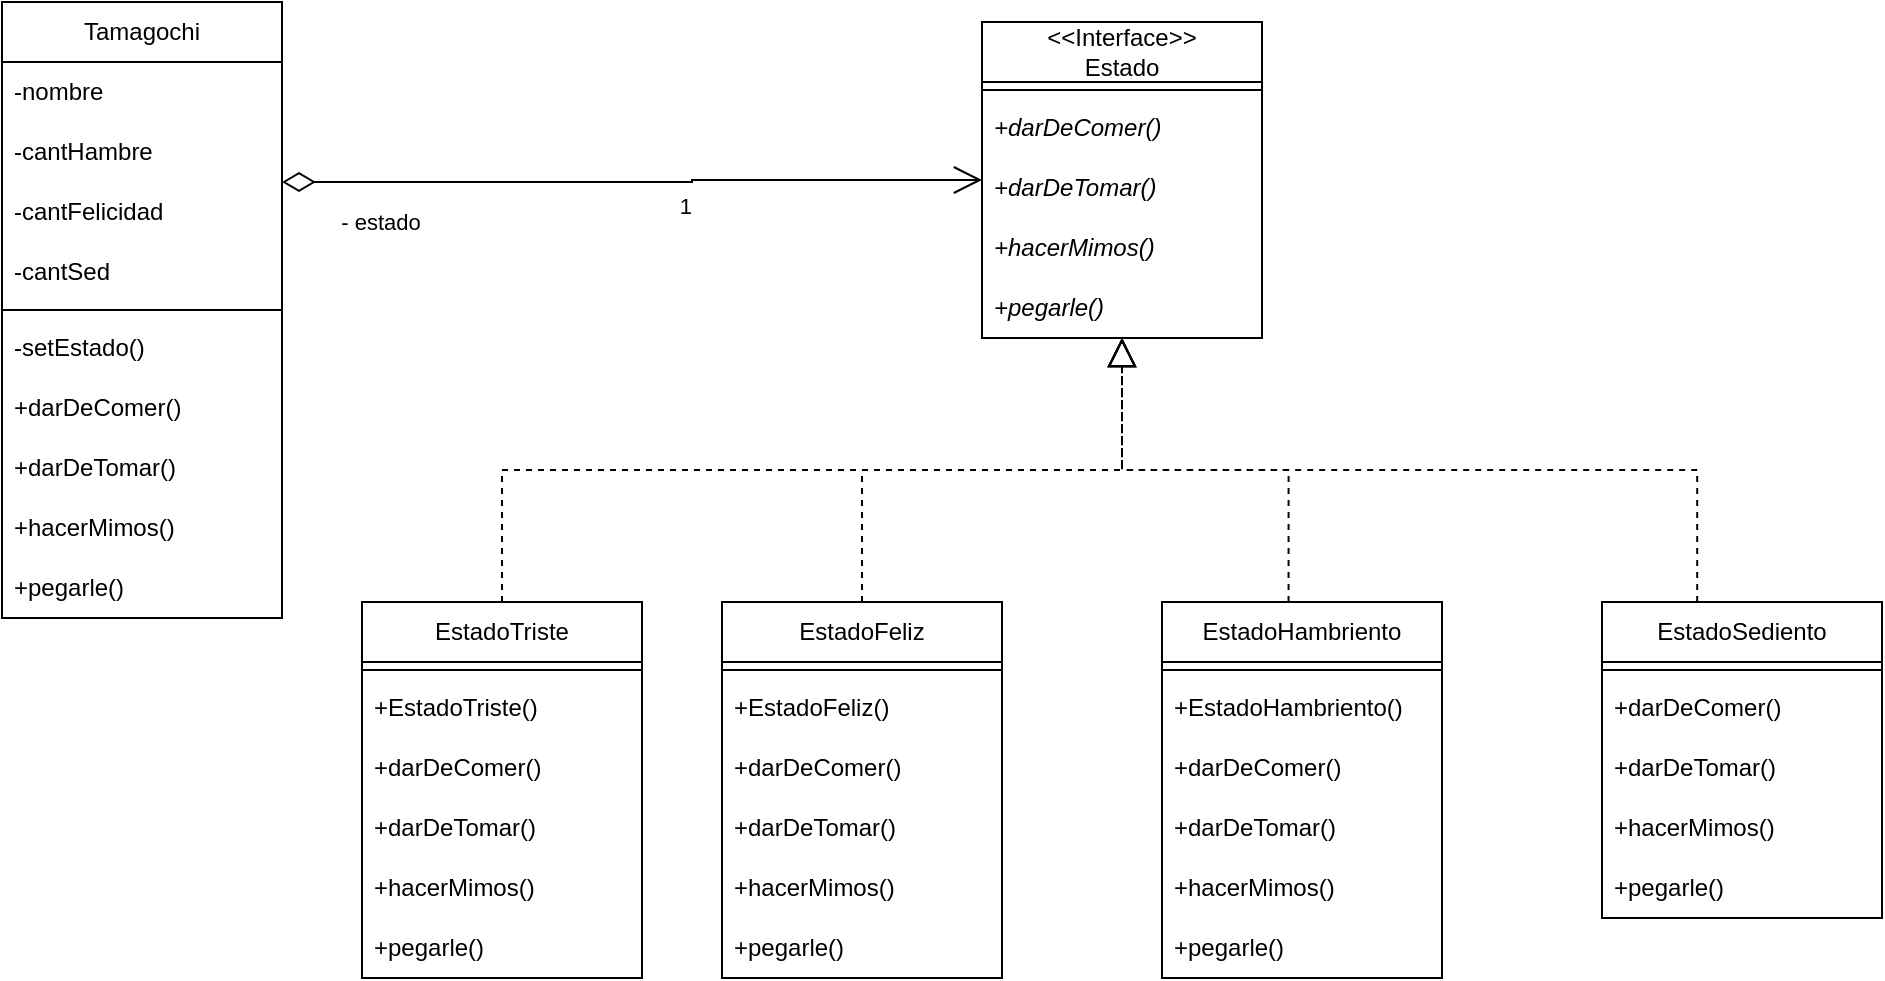 <mxfile version="24.4.6" type="device" pages="2">
  <diagram name="Page-1" id="bVdhCnrpjDWFNXXhfxfb">
    <mxGraphModel dx="1035" dy="551" grid="1" gridSize="10" guides="1" tooltips="1" connect="1" arrows="1" fold="1" page="1" pageScale="1" pageWidth="850" pageHeight="1100" math="0" shadow="0">
      <root>
        <mxCell id="0" />
        <mxCell id="1" parent="0" />
        <mxCell id="0UKZ5Wy3TwZcNnDCWIbI-1" value="&lt;div&gt;&amp;lt;&amp;lt;Interface&amp;gt;&amp;gt;&lt;/div&gt;Estado" style="swimlane;fontStyle=0;childLayout=stackLayout;horizontal=1;startSize=30;horizontalStack=0;resizeParent=1;resizeParentMax=0;resizeLast=0;collapsible=1;marginBottom=0;whiteSpace=wrap;html=1;" parent="1" vertex="1">
          <mxGeometry x="570" y="230" width="140" height="158" as="geometry" />
        </mxCell>
        <mxCell id="0UKZ5Wy3TwZcNnDCWIbI-15" value="" style="line;strokeWidth=1;fillColor=none;align=left;verticalAlign=middle;spacingTop=-1;spacingLeft=3;spacingRight=3;rotatable=0;labelPosition=right;points=[];portConstraint=eastwest;strokeColor=inherit;" parent="0UKZ5Wy3TwZcNnDCWIbI-1" vertex="1">
          <mxGeometry y="30" width="140" height="8" as="geometry" />
        </mxCell>
        <mxCell id="0UKZ5Wy3TwZcNnDCWIbI-18" value="&lt;i&gt;+darDeComer()&lt;/i&gt;" style="text;strokeColor=none;fillColor=none;align=left;verticalAlign=middle;spacingLeft=4;spacingRight=4;overflow=hidden;points=[[0,0.5],[1,0.5]];portConstraint=eastwest;rotatable=0;whiteSpace=wrap;html=1;" parent="0UKZ5Wy3TwZcNnDCWIbI-1" vertex="1">
          <mxGeometry y="38" width="140" height="30" as="geometry" />
        </mxCell>
        <mxCell id="0UKZ5Wy3TwZcNnDCWIbI-21" value="&lt;i&gt;+darDeTomar()&lt;/i&gt;" style="text;strokeColor=none;fillColor=none;align=left;verticalAlign=middle;spacingLeft=4;spacingRight=4;overflow=hidden;points=[[0,0.5],[1,0.5]];portConstraint=eastwest;rotatable=0;whiteSpace=wrap;html=1;" parent="0UKZ5Wy3TwZcNnDCWIbI-1" vertex="1">
          <mxGeometry y="68" width="140" height="30" as="geometry" />
        </mxCell>
        <mxCell id="0UKZ5Wy3TwZcNnDCWIbI-24" value="&lt;i&gt;+hacerMimos()&lt;/i&gt;" style="text;strokeColor=none;fillColor=none;align=left;verticalAlign=middle;spacingLeft=4;spacingRight=4;overflow=hidden;points=[[0,0.5],[1,0.5]];portConstraint=eastwest;rotatable=0;whiteSpace=wrap;html=1;" parent="0UKZ5Wy3TwZcNnDCWIbI-1" vertex="1">
          <mxGeometry y="98" width="140" height="30" as="geometry" />
        </mxCell>
        <mxCell id="0UKZ5Wy3TwZcNnDCWIbI-4" value="&lt;i&gt;+pegarle()&lt;/i&gt;" style="text;strokeColor=none;fillColor=none;align=left;verticalAlign=middle;spacingLeft=4;spacingRight=4;overflow=hidden;points=[[0,0.5],[1,0.5]];portConstraint=eastwest;rotatable=0;whiteSpace=wrap;html=1;" parent="0UKZ5Wy3TwZcNnDCWIbI-1" vertex="1">
          <mxGeometry y="128" width="140" height="30" as="geometry" />
        </mxCell>
        <mxCell id="0UKZ5Wy3TwZcNnDCWIbI-5" value="Tamagochi" style="swimlane;fontStyle=0;childLayout=stackLayout;horizontal=1;startSize=30;horizontalStack=0;resizeParent=1;resizeParentMax=0;resizeLast=0;collapsible=1;marginBottom=0;whiteSpace=wrap;html=1;" parent="1" vertex="1">
          <mxGeometry x="80" y="220" width="140" height="308" as="geometry" />
        </mxCell>
        <mxCell id="0UKZ5Wy3TwZcNnDCWIbI-6" value="-nombre" style="text;strokeColor=none;fillColor=none;align=left;verticalAlign=middle;spacingLeft=4;spacingRight=4;overflow=hidden;points=[[0,0.5],[1,0.5]];portConstraint=eastwest;rotatable=0;whiteSpace=wrap;html=1;" parent="0UKZ5Wy3TwZcNnDCWIbI-5" vertex="1">
          <mxGeometry y="30" width="140" height="30" as="geometry" />
        </mxCell>
        <mxCell id="0UKZ5Wy3TwZcNnDCWIbI-68" value="-cantHambre" style="text;strokeColor=none;fillColor=none;align=left;verticalAlign=middle;spacingLeft=4;spacingRight=4;overflow=hidden;points=[[0,0.5],[1,0.5]];portConstraint=eastwest;rotatable=0;whiteSpace=wrap;html=1;" parent="0UKZ5Wy3TwZcNnDCWIbI-5" vertex="1">
          <mxGeometry y="60" width="140" height="30" as="geometry" />
        </mxCell>
        <mxCell id="0UKZ5Wy3TwZcNnDCWIbI-69" value="-cantFelicidad" style="text;strokeColor=none;fillColor=none;align=left;verticalAlign=middle;spacingLeft=4;spacingRight=4;overflow=hidden;points=[[0,0.5],[1,0.5]];portConstraint=eastwest;rotatable=0;whiteSpace=wrap;html=1;" parent="0UKZ5Wy3TwZcNnDCWIbI-5" vertex="1">
          <mxGeometry y="90" width="140" height="30" as="geometry" />
        </mxCell>
        <mxCell id="0UKZ5Wy3TwZcNnDCWIbI-67" value="-cantSed" style="text;strokeColor=none;fillColor=none;align=left;verticalAlign=middle;spacingLeft=4;spacingRight=4;overflow=hidden;points=[[0,0.5],[1,0.5]];portConstraint=eastwest;rotatable=0;whiteSpace=wrap;html=1;" parent="0UKZ5Wy3TwZcNnDCWIbI-5" vertex="1">
          <mxGeometry y="120" width="140" height="30" as="geometry" />
        </mxCell>
        <mxCell id="0UKZ5Wy3TwZcNnDCWIbI-66" value="" style="line;strokeWidth=1;fillColor=none;align=left;verticalAlign=middle;spacingTop=-1;spacingLeft=3;spacingRight=3;rotatable=0;labelPosition=right;points=[];portConstraint=eastwest;strokeColor=inherit;" parent="0UKZ5Wy3TwZcNnDCWIbI-5" vertex="1">
          <mxGeometry y="150" width="140" height="8" as="geometry" />
        </mxCell>
        <mxCell id="VSxVPbPDeKIeRkTLkw7z-45" value="&lt;span style=&quot;text-align: center;&quot;&gt;-setEstado()&lt;/span&gt;" style="text;strokeColor=none;fillColor=none;align=left;verticalAlign=middle;spacingLeft=4;spacingRight=4;overflow=hidden;points=[[0,0.5],[1,0.5]];portConstraint=eastwest;rotatable=0;whiteSpace=wrap;html=1;" parent="0UKZ5Wy3TwZcNnDCWIbI-5" vertex="1">
          <mxGeometry y="158" width="140" height="30" as="geometry" />
        </mxCell>
        <mxCell id="0UKZ5Wy3TwZcNnDCWIbI-62" value="+darDeComer()" style="text;strokeColor=none;fillColor=none;align=left;verticalAlign=middle;spacingLeft=4;spacingRight=4;overflow=hidden;points=[[0,0.5],[1,0.5]];portConstraint=eastwest;rotatable=0;whiteSpace=wrap;html=1;" parent="0UKZ5Wy3TwZcNnDCWIbI-5" vertex="1">
          <mxGeometry y="188" width="140" height="30" as="geometry" />
        </mxCell>
        <mxCell id="0UKZ5Wy3TwZcNnDCWIbI-63" value="+darDeTomar()" style="text;strokeColor=none;fillColor=none;align=left;verticalAlign=middle;spacingLeft=4;spacingRight=4;overflow=hidden;points=[[0,0.5],[1,0.5]];portConstraint=eastwest;rotatable=0;whiteSpace=wrap;html=1;" parent="0UKZ5Wy3TwZcNnDCWIbI-5" vertex="1">
          <mxGeometry y="218" width="140" height="30" as="geometry" />
        </mxCell>
        <mxCell id="0UKZ5Wy3TwZcNnDCWIbI-64" value="+hacerMimos()" style="text;strokeColor=none;fillColor=none;align=left;verticalAlign=middle;spacingLeft=4;spacingRight=4;overflow=hidden;points=[[0,0.5],[1,0.5]];portConstraint=eastwest;rotatable=0;whiteSpace=wrap;html=1;" parent="0UKZ5Wy3TwZcNnDCWIbI-5" vertex="1">
          <mxGeometry y="248" width="140" height="30" as="geometry" />
        </mxCell>
        <mxCell id="0UKZ5Wy3TwZcNnDCWIbI-65" value="+pegarle()" style="text;strokeColor=none;fillColor=none;align=left;verticalAlign=middle;spacingLeft=4;spacingRight=4;overflow=hidden;points=[[0,0.5],[1,0.5]];portConstraint=eastwest;rotatable=0;whiteSpace=wrap;html=1;" parent="0UKZ5Wy3TwZcNnDCWIbI-5" vertex="1">
          <mxGeometry y="278" width="140" height="30" as="geometry" />
        </mxCell>
        <mxCell id="0UKZ5Wy3TwZcNnDCWIbI-9" value="- estado" style="endArrow=open;html=1;endSize=12;startArrow=diamondThin;startSize=14;startFill=0;edgeStyle=orthogonalEdgeStyle;rounded=0;" parent="1" source="0UKZ5Wy3TwZcNnDCWIbI-5" target="0UKZ5Wy3TwZcNnDCWIbI-1" edge="1">
          <mxGeometry x="-0.725" y="-20" relative="1" as="geometry">
            <mxPoint x="310.0" y="310.0" as="sourcePoint" />
            <mxPoint x="490" y="330" as="targetPoint" />
            <Array as="points">
              <mxPoint x="425" y="310" />
              <mxPoint x="425" y="309" />
            </Array>
            <mxPoint as="offset" />
          </mxGeometry>
        </mxCell>
        <mxCell id="0UKZ5Wy3TwZcNnDCWIbI-11" value="1" style="edgeLabel;resizable=0;html=1;align=right;verticalAlign=top;" parent="0UKZ5Wy3TwZcNnDCWIbI-9" connectable="0" vertex="1">
          <mxGeometry x="1" relative="1" as="geometry">
            <mxPoint x="-145" as="offset" />
          </mxGeometry>
        </mxCell>
        <mxCell id="0UKZ5Wy3TwZcNnDCWIbI-25" value="&lt;div&gt;&lt;span style=&quot;background-color: initial;&quot;&gt;EstadoTriste&lt;/span&gt;&lt;br&gt;&lt;/div&gt;" style="swimlane;fontStyle=0;childLayout=stackLayout;horizontal=1;startSize=30;horizontalStack=0;resizeParent=1;resizeParentMax=0;resizeLast=0;collapsible=1;marginBottom=0;whiteSpace=wrap;html=1;" parent="1" vertex="1">
          <mxGeometry x="260" y="520" width="140" height="188" as="geometry" />
        </mxCell>
        <mxCell id="0UKZ5Wy3TwZcNnDCWIbI-26" value="" style="line;strokeWidth=1;fillColor=none;align=left;verticalAlign=middle;spacingTop=-1;spacingLeft=3;spacingRight=3;rotatable=0;labelPosition=right;points=[];portConstraint=eastwest;strokeColor=inherit;" parent="0UKZ5Wy3TwZcNnDCWIbI-25" vertex="1">
          <mxGeometry y="30" width="140" height="8" as="geometry" />
        </mxCell>
        <mxCell id="VSxVPbPDeKIeRkTLkw7z-44" value="&lt;span style=&quot;text-align: center;&quot;&gt;+EstadoTriste()&lt;/span&gt;" style="text;strokeColor=none;fillColor=none;align=left;verticalAlign=middle;spacingLeft=4;spacingRight=4;overflow=hidden;points=[[0,0.5],[1,0.5]];portConstraint=eastwest;rotatable=0;whiteSpace=wrap;html=1;" parent="0UKZ5Wy3TwZcNnDCWIbI-25" vertex="1">
          <mxGeometry y="38" width="140" height="30" as="geometry" />
        </mxCell>
        <mxCell id="0UKZ5Wy3TwZcNnDCWIbI-27" value="+darDeComer()" style="text;strokeColor=none;fillColor=none;align=left;verticalAlign=middle;spacingLeft=4;spacingRight=4;overflow=hidden;points=[[0,0.5],[1,0.5]];portConstraint=eastwest;rotatable=0;whiteSpace=wrap;html=1;" parent="0UKZ5Wy3TwZcNnDCWIbI-25" vertex="1">
          <mxGeometry y="68" width="140" height="30" as="geometry" />
        </mxCell>
        <mxCell id="0UKZ5Wy3TwZcNnDCWIbI-28" value="+darDeTomar()" style="text;strokeColor=none;fillColor=none;align=left;verticalAlign=middle;spacingLeft=4;spacingRight=4;overflow=hidden;points=[[0,0.5],[1,0.5]];portConstraint=eastwest;rotatable=0;whiteSpace=wrap;html=1;" parent="0UKZ5Wy3TwZcNnDCWIbI-25" vertex="1">
          <mxGeometry y="98" width="140" height="30" as="geometry" />
        </mxCell>
        <mxCell id="0UKZ5Wy3TwZcNnDCWIbI-29" value="+hacerMimos()" style="text;strokeColor=none;fillColor=none;align=left;verticalAlign=middle;spacingLeft=4;spacingRight=4;overflow=hidden;points=[[0,0.5],[1,0.5]];portConstraint=eastwest;rotatable=0;whiteSpace=wrap;html=1;" parent="0UKZ5Wy3TwZcNnDCWIbI-25" vertex="1">
          <mxGeometry y="128" width="140" height="30" as="geometry" />
        </mxCell>
        <mxCell id="0UKZ5Wy3TwZcNnDCWIbI-30" value="+pegarle()" style="text;strokeColor=none;fillColor=none;align=left;verticalAlign=middle;spacingLeft=4;spacingRight=4;overflow=hidden;points=[[0,0.5],[1,0.5]];portConstraint=eastwest;rotatable=0;whiteSpace=wrap;html=1;" parent="0UKZ5Wy3TwZcNnDCWIbI-25" vertex="1">
          <mxGeometry y="158" width="140" height="30" as="geometry" />
        </mxCell>
        <mxCell id="0UKZ5Wy3TwZcNnDCWIbI-31" value="&lt;div&gt;&lt;span style=&quot;background-color: initial;&quot;&gt;EstadoFeliz&lt;/span&gt;&lt;br&gt;&lt;/div&gt;" style="swimlane;fontStyle=0;childLayout=stackLayout;horizontal=1;startSize=30;horizontalStack=0;resizeParent=1;resizeParentMax=0;resizeLast=0;collapsible=1;marginBottom=0;whiteSpace=wrap;html=1;" parent="1" vertex="1">
          <mxGeometry x="440" y="520" width="140" height="188" as="geometry" />
        </mxCell>
        <mxCell id="0UKZ5Wy3TwZcNnDCWIbI-32" value="" style="line;strokeWidth=1;fillColor=none;align=left;verticalAlign=middle;spacingTop=-1;spacingLeft=3;spacingRight=3;rotatable=0;labelPosition=right;points=[];portConstraint=eastwest;strokeColor=inherit;" parent="0UKZ5Wy3TwZcNnDCWIbI-31" vertex="1">
          <mxGeometry y="30" width="140" height="8" as="geometry" />
        </mxCell>
        <mxCell id="VSxVPbPDeKIeRkTLkw7z-46" value="&lt;span style=&quot;text-align: center;&quot;&gt;+EstadoFeliz()&lt;/span&gt;" style="text;strokeColor=none;fillColor=none;align=left;verticalAlign=middle;spacingLeft=4;spacingRight=4;overflow=hidden;points=[[0,0.5],[1,0.5]];portConstraint=eastwest;rotatable=0;whiteSpace=wrap;html=1;" parent="0UKZ5Wy3TwZcNnDCWIbI-31" vertex="1">
          <mxGeometry y="38" width="140" height="30" as="geometry" />
        </mxCell>
        <mxCell id="0UKZ5Wy3TwZcNnDCWIbI-33" value="+darDeComer()" style="text;strokeColor=none;fillColor=none;align=left;verticalAlign=middle;spacingLeft=4;spacingRight=4;overflow=hidden;points=[[0,0.5],[1,0.5]];portConstraint=eastwest;rotatable=0;whiteSpace=wrap;html=1;" parent="0UKZ5Wy3TwZcNnDCWIbI-31" vertex="1">
          <mxGeometry y="68" width="140" height="30" as="geometry" />
        </mxCell>
        <mxCell id="0UKZ5Wy3TwZcNnDCWIbI-34" value="+darDeTomar()" style="text;strokeColor=none;fillColor=none;align=left;verticalAlign=middle;spacingLeft=4;spacingRight=4;overflow=hidden;points=[[0,0.5],[1,0.5]];portConstraint=eastwest;rotatable=0;whiteSpace=wrap;html=1;" parent="0UKZ5Wy3TwZcNnDCWIbI-31" vertex="1">
          <mxGeometry y="98" width="140" height="30" as="geometry" />
        </mxCell>
        <mxCell id="0UKZ5Wy3TwZcNnDCWIbI-35" value="+hacerMimos()" style="text;strokeColor=none;fillColor=none;align=left;verticalAlign=middle;spacingLeft=4;spacingRight=4;overflow=hidden;points=[[0,0.5],[1,0.5]];portConstraint=eastwest;rotatable=0;whiteSpace=wrap;html=1;" parent="0UKZ5Wy3TwZcNnDCWIbI-31" vertex="1">
          <mxGeometry y="128" width="140" height="30" as="geometry" />
        </mxCell>
        <mxCell id="0UKZ5Wy3TwZcNnDCWIbI-36" value="+pegarle()" style="text;strokeColor=none;fillColor=none;align=left;verticalAlign=middle;spacingLeft=4;spacingRight=4;overflow=hidden;points=[[0,0.5],[1,0.5]];portConstraint=eastwest;rotatable=0;whiteSpace=wrap;html=1;" parent="0UKZ5Wy3TwZcNnDCWIbI-31" vertex="1">
          <mxGeometry y="158" width="140" height="30" as="geometry" />
        </mxCell>
        <mxCell id="0UKZ5Wy3TwZcNnDCWIbI-37" value="&lt;div&gt;&lt;span style=&quot;background-color: initial;&quot;&gt;EstadoHambriento&lt;/span&gt;&lt;/div&gt;" style="swimlane;fontStyle=0;childLayout=stackLayout;horizontal=1;startSize=30;horizontalStack=0;resizeParent=1;resizeParentMax=0;resizeLast=0;collapsible=1;marginBottom=0;whiteSpace=wrap;html=1;" parent="1" vertex="1">
          <mxGeometry x="660" y="520" width="140" height="188" as="geometry" />
        </mxCell>
        <mxCell id="0UKZ5Wy3TwZcNnDCWIbI-38" value="" style="line;strokeWidth=1;fillColor=none;align=left;verticalAlign=middle;spacingTop=-1;spacingLeft=3;spacingRight=3;rotatable=0;labelPosition=right;points=[];portConstraint=eastwest;strokeColor=inherit;" parent="0UKZ5Wy3TwZcNnDCWIbI-37" vertex="1">
          <mxGeometry y="30" width="140" height="8" as="geometry" />
        </mxCell>
        <mxCell id="VSxVPbPDeKIeRkTLkw7z-47" value="&lt;span style=&quot;text-align: center;&quot;&gt;+EstadoHambriento()&lt;/span&gt;" style="text;strokeColor=none;fillColor=none;align=left;verticalAlign=middle;spacingLeft=4;spacingRight=4;overflow=hidden;points=[[0,0.5],[1,0.5]];portConstraint=eastwest;rotatable=0;whiteSpace=wrap;html=1;" parent="0UKZ5Wy3TwZcNnDCWIbI-37" vertex="1">
          <mxGeometry y="38" width="140" height="30" as="geometry" />
        </mxCell>
        <mxCell id="0UKZ5Wy3TwZcNnDCWIbI-39" value="+darDeComer()" style="text;strokeColor=none;fillColor=none;align=left;verticalAlign=middle;spacingLeft=4;spacingRight=4;overflow=hidden;points=[[0,0.5],[1,0.5]];portConstraint=eastwest;rotatable=0;whiteSpace=wrap;html=1;" parent="0UKZ5Wy3TwZcNnDCWIbI-37" vertex="1">
          <mxGeometry y="68" width="140" height="30" as="geometry" />
        </mxCell>
        <mxCell id="0UKZ5Wy3TwZcNnDCWIbI-40" value="+darDeTomar()" style="text;strokeColor=none;fillColor=none;align=left;verticalAlign=middle;spacingLeft=4;spacingRight=4;overflow=hidden;points=[[0,0.5],[1,0.5]];portConstraint=eastwest;rotatable=0;whiteSpace=wrap;html=1;" parent="0UKZ5Wy3TwZcNnDCWIbI-37" vertex="1">
          <mxGeometry y="98" width="140" height="30" as="geometry" />
        </mxCell>
        <mxCell id="0UKZ5Wy3TwZcNnDCWIbI-41" value="+hacerMimos()" style="text;strokeColor=none;fillColor=none;align=left;verticalAlign=middle;spacingLeft=4;spacingRight=4;overflow=hidden;points=[[0,0.5],[1,0.5]];portConstraint=eastwest;rotatable=0;whiteSpace=wrap;html=1;" parent="0UKZ5Wy3TwZcNnDCWIbI-37" vertex="1">
          <mxGeometry y="128" width="140" height="30" as="geometry" />
        </mxCell>
        <mxCell id="0UKZ5Wy3TwZcNnDCWIbI-42" value="+pegarle()" style="text;strokeColor=none;fillColor=none;align=left;verticalAlign=middle;spacingLeft=4;spacingRight=4;overflow=hidden;points=[[0,0.5],[1,0.5]];portConstraint=eastwest;rotatable=0;whiteSpace=wrap;html=1;" parent="0UKZ5Wy3TwZcNnDCWIbI-37" vertex="1">
          <mxGeometry y="158" width="140" height="30" as="geometry" />
        </mxCell>
        <mxCell id="0UKZ5Wy3TwZcNnDCWIbI-43" value="&lt;div&gt;&lt;span style=&quot;background-color: initial;&quot;&gt;EstadoSediento&lt;/span&gt;&lt;/div&gt;" style="swimlane;fontStyle=0;childLayout=stackLayout;horizontal=1;startSize=30;horizontalStack=0;resizeParent=1;resizeParentMax=0;resizeLast=0;collapsible=1;marginBottom=0;whiteSpace=wrap;html=1;" parent="1" vertex="1">
          <mxGeometry x="880" y="520" width="140" height="158" as="geometry" />
        </mxCell>
        <mxCell id="0UKZ5Wy3TwZcNnDCWIbI-44" value="" style="line;strokeWidth=1;fillColor=none;align=left;verticalAlign=middle;spacingTop=-1;spacingLeft=3;spacingRight=3;rotatable=0;labelPosition=right;points=[];portConstraint=eastwest;strokeColor=inherit;" parent="0UKZ5Wy3TwZcNnDCWIbI-43" vertex="1">
          <mxGeometry y="30" width="140" height="8" as="geometry" />
        </mxCell>
        <mxCell id="0UKZ5Wy3TwZcNnDCWIbI-45" value="+darDeComer()" style="text;strokeColor=none;fillColor=none;align=left;verticalAlign=middle;spacingLeft=4;spacingRight=4;overflow=hidden;points=[[0,0.5],[1,0.5]];portConstraint=eastwest;rotatable=0;whiteSpace=wrap;html=1;" parent="0UKZ5Wy3TwZcNnDCWIbI-43" vertex="1">
          <mxGeometry y="38" width="140" height="30" as="geometry" />
        </mxCell>
        <mxCell id="0UKZ5Wy3TwZcNnDCWIbI-46" value="+darDeTomar()" style="text;strokeColor=none;fillColor=none;align=left;verticalAlign=middle;spacingLeft=4;spacingRight=4;overflow=hidden;points=[[0,0.5],[1,0.5]];portConstraint=eastwest;rotatable=0;whiteSpace=wrap;html=1;" parent="0UKZ5Wy3TwZcNnDCWIbI-43" vertex="1">
          <mxGeometry y="68" width="140" height="30" as="geometry" />
        </mxCell>
        <mxCell id="0UKZ5Wy3TwZcNnDCWIbI-47" value="+hacerMimos()" style="text;strokeColor=none;fillColor=none;align=left;verticalAlign=middle;spacingLeft=4;spacingRight=4;overflow=hidden;points=[[0,0.5],[1,0.5]];portConstraint=eastwest;rotatable=0;whiteSpace=wrap;html=1;" parent="0UKZ5Wy3TwZcNnDCWIbI-43" vertex="1">
          <mxGeometry y="98" width="140" height="30" as="geometry" />
        </mxCell>
        <mxCell id="0UKZ5Wy3TwZcNnDCWIbI-48" value="+pegarle()" style="text;strokeColor=none;fillColor=none;align=left;verticalAlign=middle;spacingLeft=4;spacingRight=4;overflow=hidden;points=[[0,0.5],[1,0.5]];portConstraint=eastwest;rotatable=0;whiteSpace=wrap;html=1;" parent="0UKZ5Wy3TwZcNnDCWIbI-43" vertex="1">
          <mxGeometry y="128" width="140" height="30" as="geometry" />
        </mxCell>
        <mxCell id="0UKZ5Wy3TwZcNnDCWIbI-58" value="" style="endArrow=block;dashed=1;endFill=0;endSize=12;html=1;rounded=0;exitX=0.452;exitY=0;exitDx=0;exitDy=0;exitPerimeter=0;edgeStyle=orthogonalEdgeStyle;" parent="1" source="0UKZ5Wy3TwZcNnDCWIbI-37" target="0UKZ5Wy3TwZcNnDCWIbI-1" edge="1">
          <mxGeometry width="160" relative="1" as="geometry">
            <mxPoint x="670" y="500" as="sourcePoint" />
            <mxPoint x="830" y="500" as="targetPoint" />
          </mxGeometry>
        </mxCell>
        <mxCell id="0UKZ5Wy3TwZcNnDCWIbI-60" value="" style="endArrow=block;dashed=1;endFill=0;endSize=12;html=1;rounded=0;exitX=0.34;exitY=0;exitDx=0;exitDy=0;exitPerimeter=0;edgeStyle=orthogonalEdgeStyle;" parent="1" source="0UKZ5Wy3TwZcNnDCWIbI-43" target="0UKZ5Wy3TwZcNnDCWIbI-1" edge="1">
          <mxGeometry width="160" relative="1" as="geometry">
            <mxPoint x="670" y="510" as="sourcePoint" />
            <mxPoint x="830" y="510" as="targetPoint" />
          </mxGeometry>
        </mxCell>
        <mxCell id="0UKZ5Wy3TwZcNnDCWIbI-61" value="" style="endArrow=block;dashed=1;endFill=0;endSize=12;html=1;rounded=0;exitX=0.5;exitY=0;exitDx=0;exitDy=0;edgeStyle=orthogonalEdgeStyle;" parent="1" source="0UKZ5Wy3TwZcNnDCWIbI-25" target="0UKZ5Wy3TwZcNnDCWIbI-1" edge="1">
          <mxGeometry width="160" relative="1" as="geometry">
            <mxPoint x="400" y="438" as="sourcePoint" />
            <mxPoint x="560" y="438" as="targetPoint" />
          </mxGeometry>
        </mxCell>
        <mxCell id="0UKZ5Wy3TwZcNnDCWIbI-59" value="" style="endArrow=block;dashed=1;endFill=0;endSize=12;html=1;rounded=0;exitX=0.5;exitY=0;exitDx=0;exitDy=0;edgeStyle=orthogonalEdgeStyle;" parent="1" source="0UKZ5Wy3TwZcNnDCWIbI-31" target="0UKZ5Wy3TwZcNnDCWIbI-1" edge="1">
          <mxGeometry width="160" relative="1" as="geometry">
            <mxPoint x="480" y="480" as="sourcePoint" />
            <mxPoint x="640" y="480" as="targetPoint" />
          </mxGeometry>
        </mxCell>
      </root>
    </mxGraphModel>
  </diagram>
  <diagram id="NYgfb6K5JfbAbLyxt0Sd" name="Página-2">
    <mxGraphModel dx="1467" dy="780" grid="1" gridSize="10" guides="1" tooltips="1" connect="1" arrows="1" fold="1" page="1" pageScale="1" pageWidth="1654" pageHeight="2336" math="0" shadow="0">
      <root>
        <mxCell id="0" />
        <mxCell id="1" parent="0" />
        <mxCell id="GSmPPUV021aNyvPRfJ_N-1" value="Tamagochi" style="shape=umlLifeline;perimeter=lifelinePerimeter;whiteSpace=wrap;html=1;container=1;dropTarget=0;collapsible=0;recursiveResize=0;outlineConnect=0;portConstraint=eastwest;newEdgeStyle={&quot;edgeStyle&quot;:&quot;elbowEdgeStyle&quot;,&quot;elbow&quot;:&quot;vertical&quot;,&quot;curved&quot;:0,&quot;rounded&quot;:0};" vertex="1" parent="1">
          <mxGeometry x="375" y="1390" width="110" height="350" as="geometry" />
        </mxCell>
        <mxCell id="GSmPPUV021aNyvPRfJ_N-2" value="" style="html=1;points=[];perimeter=orthogonalPerimeter;outlineConnect=0;targetShapes=umlLifeline;portConstraint=eastwest;newEdgeStyle={&quot;edgeStyle&quot;:&quot;elbowEdgeStyle&quot;,&quot;elbow&quot;:&quot;vertical&quot;,&quot;curved&quot;:0,&quot;rounded&quot;:0};" vertex="1" parent="GSmPPUV021aNyvPRfJ_N-1">
          <mxGeometry x="50" y="50" width="10" height="280" as="geometry" />
        </mxCell>
        <mxCell id="GSmPPUV021aNyvPRfJ_N-3" value="tomar()" style="html=1;verticalAlign=bottom;endArrow=block;edgeStyle=elbowEdgeStyle;elbow=vertical;curved=0;rounded=0;" edge="1" parent="GSmPPUV021aNyvPRfJ_N-1" target="GSmPPUV021aNyvPRfJ_N-2">
          <mxGeometry y="-20" relative="1" as="geometry">
            <mxPoint x="-50" y="50" as="sourcePoint" />
            <mxPoint as="offset" />
          </mxGeometry>
        </mxCell>
        <mxCell id="GSmPPUV021aNyvPRfJ_N-4" value="return" style="html=1;verticalAlign=bottom;endArrow=open;dashed=1;endSize=8;edgeStyle=elbowEdgeStyle;elbow=vertical;curved=0;rounded=0;" edge="1" parent="GSmPPUV021aNyvPRfJ_N-1">
          <mxGeometry relative="1" as="geometry">
            <mxPoint x="-50" y="329" as="targetPoint" />
            <mxPoint x="50" y="329" as="sourcePoint" />
          </mxGeometry>
        </mxCell>
        <mxCell id="GSmPPUV021aNyvPRfJ_N-5" value="" style="html=1;points=[];perimeter=orthogonalPerimeter;outlineConnect=0;targetShapes=umlLifeline;portConstraint=eastwest;newEdgeStyle={&quot;edgeStyle&quot;:&quot;elbowEdgeStyle&quot;,&quot;elbow&quot;:&quot;vertical&quot;,&quot;curved&quot;:0,&quot;rounded&quot;:0};" vertex="1" parent="GSmPPUV021aNyvPRfJ_N-1">
          <mxGeometry x="55" y="280" width="10" height="40" as="geometry" />
        </mxCell>
        <mxCell id="GSmPPUV021aNyvPRfJ_N-6" value="setEstado(EstadoTriste)" style="html=1;align=left;spacingLeft=2;endArrow=block;rounded=0;edgeStyle=orthogonalEdgeStyle;curved=0;rounded=0;" edge="1" parent="GSmPPUV021aNyvPRfJ_N-1" target="GSmPPUV021aNyvPRfJ_N-5">
          <mxGeometry relative="1" as="geometry">
            <mxPoint x="60" y="260" as="sourcePoint" />
            <Array as="points">
              <mxPoint x="90" y="290" />
            </Array>
          </mxGeometry>
        </mxCell>
        <mxCell id="GSmPPUV021aNyvPRfJ_N-7" value="estado&lt;br&gt;:EstadoTriste" style="shape=umlLifeline;perimeter=lifelinePerimeter;whiteSpace=wrap;html=1;container=1;dropTarget=0;collapsible=0;recursiveResize=0;outlineConnect=0;portConstraint=eastwest;newEdgeStyle={&quot;edgeStyle&quot;:&quot;elbowEdgeStyle&quot;,&quot;elbow&quot;:&quot;vertical&quot;,&quot;curved&quot;:0,&quot;rounded&quot;:0};" vertex="1" parent="1">
          <mxGeometry x="535" y="1390" width="110" height="250" as="geometry" />
        </mxCell>
        <mxCell id="GSmPPUV021aNyvPRfJ_N-8" value="" style="html=1;points=[];perimeter=orthogonalPerimeter;outlineConnect=0;targetShapes=umlLifeline;portConstraint=eastwest;newEdgeStyle={&quot;edgeStyle&quot;:&quot;elbowEdgeStyle&quot;,&quot;elbow&quot;:&quot;vertical&quot;,&quot;curved&quot;:0,&quot;rounded&quot;:0};" vertex="1" parent="GSmPPUV021aNyvPRfJ_N-7">
          <mxGeometry x="50" y="90" width="10" height="160" as="geometry" />
        </mxCell>
        <mxCell id="GSmPPUV021aNyvPRfJ_N-9" value="darDeTomar()" style="html=1;verticalAlign=bottom;endArrow=block;edgeStyle=elbowEdgeStyle;elbow=vertical;curved=0;rounded=0;" edge="1" parent="GSmPPUV021aNyvPRfJ_N-7">
          <mxGeometry relative="1" as="geometry">
            <mxPoint x="-100" y="90" as="sourcePoint" />
            <mxPoint x="50" y="90" as="targetPoint" />
          </mxGeometry>
        </mxCell>
        <mxCell id="GSmPPUV021aNyvPRfJ_N-10" value="EstadoTriste" style="html=1;verticalAlign=bottom;endArrow=open;dashed=1;endSize=8;edgeStyle=elbowEdgeStyle;elbow=vertical;curved=0;rounded=0;" edge="1" parent="GSmPPUV021aNyvPRfJ_N-7">
          <mxGeometry relative="1" as="geometry">
            <mxPoint x="-100" y="250" as="targetPoint" />
            <mxPoint x="50" y="250" as="sourcePoint" />
          </mxGeometry>
        </mxCell>
        <mxCell id="GSmPPUV021aNyvPRfJ_N-11" value="Tamagochi" style="shape=umlLifeline;perimeter=lifelinePerimeter;whiteSpace=wrap;html=1;container=1;dropTarget=0;collapsible=0;recursiveResize=0;outlineConnect=0;portConstraint=eastwest;newEdgeStyle={&quot;edgeStyle&quot;:&quot;elbowEdgeStyle&quot;,&quot;elbow&quot;:&quot;vertical&quot;,&quot;curved&quot;:0,&quot;rounded&quot;:0};" vertex="1" parent="1">
          <mxGeometry x="395" y="990" width="110" height="350" as="geometry" />
        </mxCell>
        <mxCell id="GSmPPUV021aNyvPRfJ_N-12" value="" style="html=1;points=[];perimeter=orthogonalPerimeter;outlineConnect=0;targetShapes=umlLifeline;portConstraint=eastwest;newEdgeStyle={&quot;edgeStyle&quot;:&quot;elbowEdgeStyle&quot;,&quot;elbow&quot;:&quot;vertical&quot;,&quot;curved&quot;:0,&quot;rounded&quot;:0};" vertex="1" parent="GSmPPUV021aNyvPRfJ_N-11">
          <mxGeometry x="50" y="50" width="10" height="280" as="geometry" />
        </mxCell>
        <mxCell id="GSmPPUV021aNyvPRfJ_N-13" value="serGolpeado()" style="html=1;verticalAlign=bottom;endArrow=block;edgeStyle=elbowEdgeStyle;elbow=vertical;curved=0;rounded=0;" edge="1" parent="GSmPPUV021aNyvPRfJ_N-11" target="GSmPPUV021aNyvPRfJ_N-12">
          <mxGeometry y="-20" relative="1" as="geometry">
            <mxPoint x="-50" y="50" as="sourcePoint" />
            <mxPoint as="offset" />
          </mxGeometry>
        </mxCell>
        <mxCell id="GSmPPUV021aNyvPRfJ_N-14" value="return" style="html=1;verticalAlign=bottom;endArrow=open;dashed=1;endSize=8;edgeStyle=elbowEdgeStyle;elbow=vertical;curved=0;rounded=0;" edge="1" parent="GSmPPUV021aNyvPRfJ_N-11">
          <mxGeometry relative="1" as="geometry">
            <mxPoint x="-50" y="329" as="targetPoint" />
            <mxPoint x="50" y="329" as="sourcePoint" />
          </mxGeometry>
        </mxCell>
        <mxCell id="GSmPPUV021aNyvPRfJ_N-15" value="" style="html=1;points=[];perimeter=orthogonalPerimeter;outlineConnect=0;targetShapes=umlLifeline;portConstraint=eastwest;newEdgeStyle={&quot;edgeStyle&quot;:&quot;elbowEdgeStyle&quot;,&quot;elbow&quot;:&quot;vertical&quot;,&quot;curved&quot;:0,&quot;rounded&quot;:0};" vertex="1" parent="GSmPPUV021aNyvPRfJ_N-11">
          <mxGeometry x="55" y="280" width="10" height="40" as="geometry" />
        </mxCell>
        <mxCell id="GSmPPUV021aNyvPRfJ_N-16" value="setEstado(EstadoTriste)" style="html=1;align=left;spacingLeft=2;endArrow=block;rounded=0;edgeStyle=orthogonalEdgeStyle;curved=0;rounded=0;" edge="1" parent="GSmPPUV021aNyvPRfJ_N-11" target="GSmPPUV021aNyvPRfJ_N-15">
          <mxGeometry x="0.647" y="10" relative="1" as="geometry">
            <mxPoint x="60" y="260" as="sourcePoint" />
            <Array as="points">
              <mxPoint x="90" y="290" />
            </Array>
            <mxPoint as="offset" />
          </mxGeometry>
        </mxCell>
        <mxCell id="GSmPPUV021aNyvPRfJ_N-17" value="estado&lt;br&gt;:EstadoSediento" style="shape=umlLifeline;perimeter=lifelinePerimeter;whiteSpace=wrap;html=1;container=1;dropTarget=0;collapsible=0;recursiveResize=0;outlineConnect=0;portConstraint=eastwest;newEdgeStyle={&quot;edgeStyle&quot;:&quot;elbowEdgeStyle&quot;,&quot;elbow&quot;:&quot;vertical&quot;,&quot;curved&quot;:0,&quot;rounded&quot;:0};" vertex="1" parent="1">
          <mxGeometry x="555" y="990" width="110" height="290" as="geometry" />
        </mxCell>
        <mxCell id="GSmPPUV021aNyvPRfJ_N-18" value="" style="html=1;points=[];perimeter=orthogonalPerimeter;outlineConnect=0;targetShapes=umlLifeline;portConstraint=eastwest;newEdgeStyle={&quot;edgeStyle&quot;:&quot;elbowEdgeStyle&quot;,&quot;elbow&quot;:&quot;vertical&quot;,&quot;curved&quot;:0,&quot;rounded&quot;:0};" vertex="1" parent="GSmPPUV021aNyvPRfJ_N-17">
          <mxGeometry x="50" y="90" width="10" height="160" as="geometry" />
        </mxCell>
        <mxCell id="GSmPPUV021aNyvPRfJ_N-19" value="pegarle()" style="html=1;verticalAlign=bottom;endArrow=block;edgeStyle=elbowEdgeStyle;elbow=horizontal;curved=0;rounded=0;" edge="1" parent="GSmPPUV021aNyvPRfJ_N-17">
          <mxGeometry relative="1" as="geometry">
            <mxPoint x="-100" y="90" as="sourcePoint" />
            <mxPoint x="50" y="90" as="targetPoint" />
          </mxGeometry>
        </mxCell>
        <mxCell id="GSmPPUV021aNyvPRfJ_N-20" value="EstadoTriste" style="html=1;verticalAlign=bottom;endArrow=open;dashed=1;endSize=8;edgeStyle=elbowEdgeStyle;elbow=horizontal;curved=0;rounded=0;" edge="1" parent="GSmPPUV021aNyvPRfJ_N-17">
          <mxGeometry relative="1" as="geometry">
            <mxPoint x="-100" y="250" as="targetPoint" />
            <mxPoint x="50" y="250" as="sourcePoint" />
          </mxGeometry>
        </mxCell>
        <mxCell id="GSmPPUV021aNyvPRfJ_N-21" value="" style="shape=umlDestroy;whiteSpace=wrap;html=1;strokeWidth=3;targetShapes=umlLifeline;" vertex="1" parent="GSmPPUV021aNyvPRfJ_N-17">
          <mxGeometry x="40" y="260" width="30" height="30" as="geometry" />
        </mxCell>
        <mxCell id="GSmPPUV021aNyvPRfJ_N-22" value="t : Tamagochi" style="shape=umlLifeline;perimeter=lifelinePerimeter;whiteSpace=wrap;html=1;container=1;dropTarget=0;collapsible=0;recursiveResize=0;outlineConnect=0;portConstraint=eastwest;newEdgeStyle={&quot;curved&quot;:0,&quot;rounded&quot;:0};" vertex="1" parent="1">
          <mxGeometry x="395" y="550" width="100" height="370" as="geometry" />
        </mxCell>
        <mxCell id="GSmPPUV021aNyvPRfJ_N-23" value="" style="html=1;points=[[0,0,0,0,5],[0,1,0,0,-5],[1,0,0,0,5],[1,1,0,0,-5]];perimeter=orthogonalPerimeter;outlineConnect=0;targetShapes=umlLifeline;portConstraint=eastwest;newEdgeStyle={&quot;curved&quot;:0,&quot;rounded&quot;:0};" vertex="1" parent="GSmPPUV021aNyvPRfJ_N-22">
          <mxGeometry x="45" y="60" width="10" height="280" as="geometry" />
        </mxCell>
        <mxCell id="GSmPPUV021aNyvPRfJ_N-24" value="darDeComer()" style="html=1;verticalAlign=bottom;endArrow=block;curved=0;rounded=0;entryX=0;entryY=0;entryDx=0;entryDy=5;" edge="1" parent="GSmPPUV021aNyvPRfJ_N-22" target="GSmPPUV021aNyvPRfJ_N-23">
          <mxGeometry relative="1" as="geometry">
            <mxPoint x="-80" y="65" as="sourcePoint" />
          </mxGeometry>
        </mxCell>
        <mxCell id="GSmPPUV021aNyvPRfJ_N-25" value="" style="html=1;verticalAlign=bottom;endArrow=open;dashed=1;endSize=8;curved=0;rounded=0;exitX=0;exitY=1;exitDx=0;exitDy=-5;" edge="1" parent="GSmPPUV021aNyvPRfJ_N-22" source="GSmPPUV021aNyvPRfJ_N-23">
          <mxGeometry relative="1" as="geometry">
            <mxPoint x="-90" y="335" as="targetPoint" />
          </mxGeometry>
        </mxCell>
        <mxCell id="GSmPPUV021aNyvPRfJ_N-26" value="" style="html=1;points=[[0,0,0,0,5],[0,1,0,0,-5],[1,0,0,0,5],[1,1,0,0,-5]];perimeter=orthogonalPerimeter;outlineConnect=0;targetShapes=umlLifeline;portConstraint=eastwest;newEdgeStyle={&quot;curved&quot;:0,&quot;rounded&quot;:0};" vertex="1" parent="GSmPPUV021aNyvPRfJ_N-22">
          <mxGeometry x="50" y="260" width="10" height="40" as="geometry" />
        </mxCell>
        <mxCell id="GSmPPUV021aNyvPRfJ_N-27" value="setEstado(nuevoEstado)" style="html=1;align=left;spacingLeft=2;endArrow=block;rounded=0;edgeStyle=orthogonalEdgeStyle;curved=0;rounded=0;" edge="1" parent="GSmPPUV021aNyvPRfJ_N-22" target="GSmPPUV021aNyvPRfJ_N-26">
          <mxGeometry relative="1" as="geometry">
            <mxPoint x="55" y="240" as="sourcePoint" />
            <Array as="points">
              <mxPoint x="85" y="270" />
            </Array>
          </mxGeometry>
        </mxCell>
        <mxCell id="GSmPPUV021aNyvPRfJ_N-28" value="estado :&amp;nbsp;&lt;br&gt;EstadoHambriento" style="shape=umlLifeline;perimeter=lifelinePerimeter;whiteSpace=wrap;html=1;container=1;dropTarget=0;collapsible=0;recursiveResize=0;outlineConnect=0;portConstraint=eastwest;newEdgeStyle={&quot;curved&quot;:0,&quot;rounded&quot;:0};" vertex="1" parent="1">
          <mxGeometry x="650" y="550" width="100" height="270" as="geometry" />
        </mxCell>
        <mxCell id="GSmPPUV021aNyvPRfJ_N-29" value="" style="html=1;points=[[0,0,0,0,5],[0,1,0,0,-5],[1,0,0,0,5],[1,1,0,0,-5]];perimeter=orthogonalPerimeter;outlineConnect=0;targetShapes=umlLifeline;portConstraint=eastwest;newEdgeStyle={&quot;curved&quot;:0,&quot;rounded&quot;:0};" vertex="1" parent="GSmPPUV021aNyvPRfJ_N-28">
          <mxGeometry x="45" y="80" width="10" height="150" as="geometry" />
        </mxCell>
        <mxCell id="GSmPPUV021aNyvPRfJ_N-30" value="" style="shape=umlDestroy;whiteSpace=wrap;html=1;strokeWidth=3;targetShapes=umlLifeline;" vertex="1" parent="GSmPPUV021aNyvPRfJ_N-28">
          <mxGeometry x="35" y="253" width="30" height="30" as="geometry" />
        </mxCell>
        <mxCell id="GSmPPUV021aNyvPRfJ_N-31" value="&lt;i style=&quot;font-size: 12px; text-align: left; text-wrap: wrap; background-color: rgb(251, 251, 251);&quot;&gt;darDeComer()&lt;/i&gt;" style="html=1;verticalAlign=bottom;endArrow=block;curved=0;rounded=0;entryX=0;entryY=0;entryDx=0;entryDy=5;" edge="1" parent="1" source="GSmPPUV021aNyvPRfJ_N-23" target="GSmPPUV021aNyvPRfJ_N-29">
          <mxGeometry relative="1" as="geometry">
            <mxPoint x="625" y="635" as="sourcePoint" />
          </mxGeometry>
        </mxCell>
        <mxCell id="GSmPPUV021aNyvPRfJ_N-32" value="nuevoEstado" style="html=1;verticalAlign=bottom;endArrow=open;dashed=1;endSize=8;curved=0;rounded=0;exitX=0;exitY=1;exitDx=0;exitDy=-5;" edge="1" parent="1" source="GSmPPUV021aNyvPRfJ_N-29" target="GSmPPUV021aNyvPRfJ_N-22">
          <mxGeometry relative="1" as="geometry">
            <mxPoint x="625" y="705" as="targetPoint" />
          </mxGeometry>
        </mxCell>
        <mxCell id="GSmPPUV021aNyvPRfJ_N-33" value="" style="endArrow=open;endFill=1;endSize=12;html=1;rounded=0;" edge="1" parent="1">
          <mxGeometry width="160" relative="1" as="geometry">
            <mxPoint x="705" y="699.5" as="sourcePoint" />
            <mxPoint x="865" y="699.5" as="targetPoint" />
          </mxGeometry>
        </mxCell>
        <mxCell id="GSmPPUV021aNyvPRfJ_N-34" value="new()" style="edgeLabel;html=1;align=center;verticalAlign=middle;resizable=0;points=[];" vertex="1" connectable="0" parent="GSmPPUV021aNyvPRfJ_N-33">
          <mxGeometry x="0.212" y="1" relative="1" as="geometry">
            <mxPoint y="-8" as="offset" />
          </mxGeometry>
        </mxCell>
        <mxCell id="GSmPPUV021aNyvPRfJ_N-35" value="nuevoEstado :&lt;br&gt;EstadoFeliz" style="shape=umlLifeline;perimeter=lifelinePerimeter;whiteSpace=wrap;html=1;container=1;dropTarget=0;collapsible=0;recursiveResize=0;outlineConnect=0;portConstraint=eastwest;newEdgeStyle={&quot;curved&quot;:0,&quot;rounded&quot;:0};" vertex="1" parent="1">
          <mxGeometry x="865" y="680" width="100" height="300" as="geometry" />
        </mxCell>
        <mxCell id="GSmPPUV021aNyvPRfJ_N-36" value="" style="endArrow=open;endFill=1;endSize=12;html=1;rounded=0;" edge="1" parent="1">
          <mxGeometry width="160" relative="1" as="geometry">
            <mxPoint x="615" y="1159.5" as="sourcePoint" />
            <mxPoint x="775" y="1159.5" as="targetPoint" />
          </mxGeometry>
        </mxCell>
        <mxCell id="GSmPPUV021aNyvPRfJ_N-37" value="new()" style="edgeLabel;html=1;align=center;verticalAlign=middle;resizable=0;points=[];" vertex="1" connectable="0" parent="GSmPPUV021aNyvPRfJ_N-36">
          <mxGeometry x="0.212" y="1" relative="1" as="geometry">
            <mxPoint y="-8" as="offset" />
          </mxGeometry>
        </mxCell>
        <mxCell id="GSmPPUV021aNyvPRfJ_N-38" value="nuevoEstado :&lt;br&gt;EstadoTriste" style="shape=umlLifeline;perimeter=lifelinePerimeter;whiteSpace=wrap;html=1;container=1;dropTarget=0;collapsible=0;recursiveResize=0;outlineConnect=0;portConstraint=eastwest;newEdgeStyle={&quot;curved&quot;:0,&quot;rounded&quot;:0};" vertex="1" parent="1">
          <mxGeometry x="775" y="1140" width="100" height="300" as="geometry" />
        </mxCell>
        <mxCell id="GSmPPUV021aNyvPRfJ_N-39" value="Está en estado triste y se le da de tomar; mantiene estado" style="text;html=1;align=center;verticalAlign=middle;resizable=0;points=[];autosize=1;strokeColor=none;fillColor=none;" vertex="1" parent="1">
          <mxGeometry x="260" y="1348" width="330" height="30" as="geometry" />
        </mxCell>
        <mxCell id="GSmPPUV021aNyvPRfJ_N-40" value="Está en estado sediento y se le pega, cambia estado a triste" style="text;html=1;align=center;verticalAlign=middle;resizable=0;points=[];autosize=1;strokeColor=none;fillColor=none;" vertex="1" parent="1">
          <mxGeometry x="290" y="938" width="340" height="30" as="geometry" />
        </mxCell>
        <mxCell id="GSmPPUV021aNyvPRfJ_N-41" value="Está en estado hambriento y se le da de comer, cambia a estado feliz" style="text;html=1;align=center;verticalAlign=middle;resizable=0;points=[];autosize=1;strokeColor=none;fillColor=none;" vertex="1" parent="1">
          <mxGeometry x="215" y="478" width="390" height="30" as="geometry" />
        </mxCell>
      </root>
    </mxGraphModel>
  </diagram>
</mxfile>
